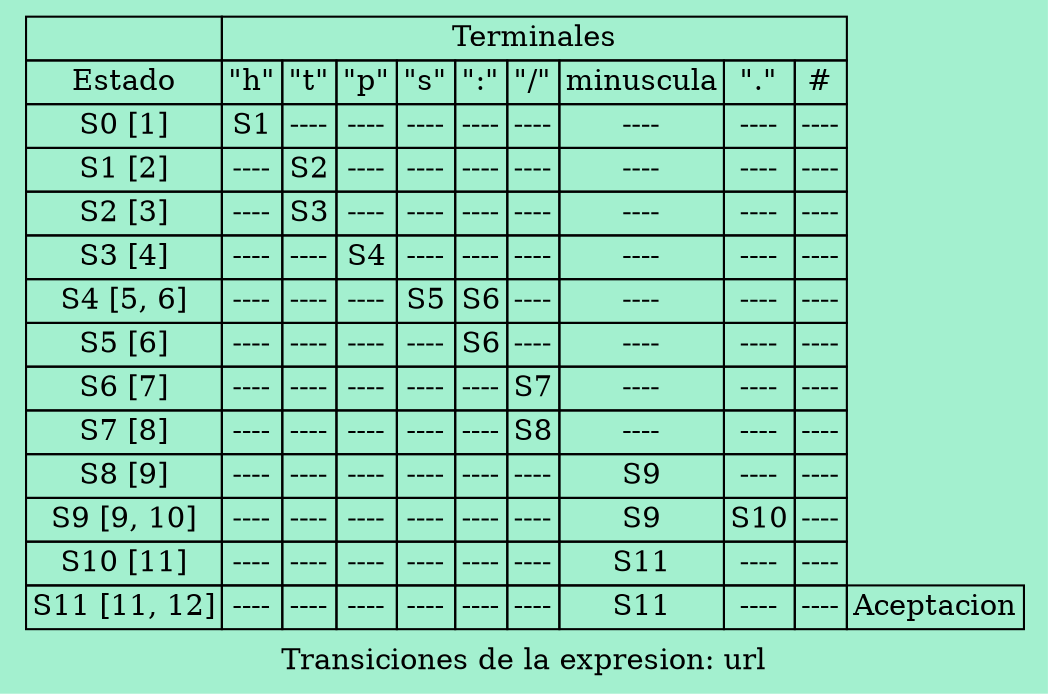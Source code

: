 digraph Transiciones{
    rankdir=LR;
    bgcolor = "#A3F0CF"
    node [shape=plaintext];
    edge [arrowhead=empty];
    
    // Encabezado de la tabla
    header [label=
    <
        <table border="0" cellborder="1" cellspacing="0">
            <tr>
                <td></td>
                <td colspan="9">Terminales</td>
            </tr>
            <tr>
                <td>Estado</td><td>"h"</td>
<td>"t"</td>
<td>"p"</td>
<td>"s"</td>
<td>":"</td>
<td>"/"</td>
<td>minuscula</td>
<td>"."</td>
<td>#</td>
</tr>
<tr>
                <td>S0 [1]</td>
<td>S1</td><td>----</td><td>----</td><td>----</td><td>----</td><td>----</td><td>----</td><td>----</td><td>----</td></tr>
<tr>
                <td>S1 [2]</td>
<td>----</td><td>S2</td><td>----</td><td>----</td><td>----</td><td>----</td><td>----</td><td>----</td><td>----</td></tr>
<tr>
                <td>S2 [3]</td>
<td>----</td><td>S3</td><td>----</td><td>----</td><td>----</td><td>----</td><td>----</td><td>----</td><td>----</td></tr>
<tr>
                <td>S3 [4]</td>
<td>----</td><td>----</td><td>S4</td><td>----</td><td>----</td><td>----</td><td>----</td><td>----</td><td>----</td></tr>
<tr>
                <td>S4 [5, 6]</td>
<td>----</td><td>----</td><td>----</td><td>S5</td><td>S6</td><td>----</td><td>----</td><td>----</td><td>----</td></tr>
<tr>
                <td>S5 [6]</td>
<td>----</td><td>----</td><td>----</td><td>----</td><td>S6</td><td>----</td><td>----</td><td>----</td><td>----</td></tr>
<tr>
                <td>S6 [7]</td>
<td>----</td><td>----</td><td>----</td><td>----</td><td>----</td><td>S7</td><td>----</td><td>----</td><td>----</td></tr>
<tr>
                <td>S7 [8]</td>
<td>----</td><td>----</td><td>----</td><td>----</td><td>----</td><td>S8</td><td>----</td><td>----</td><td>----</td></tr>
<tr>
                <td>S8 [9]</td>
<td>----</td><td>----</td><td>----</td><td>----</td><td>----</td><td>----</td><td>S9</td><td>----</td><td>----</td></tr>
<tr>
                <td>S9 [9, 10]</td>
<td>----</td><td>----</td><td>----</td><td>----</td><td>----</td><td>----</td><td>S9</td><td>S10</td><td>----</td></tr>
<tr>
                <td>S10 [11]</td>
<td>----</td><td>----</td><td>----</td><td>----</td><td>----</td><td>----</td><td>S11</td><td>----</td><td>----</td></tr>
<tr>
                <td>S11 [11, 12]</td>
<td>----</td><td>----</td><td>----</td><td>----</td><td>----</td><td>----</td><td>S11</td><td>----</td><td>----</td><td>Aceptacion</td></tr>
        </table>
    >];
label="Transiciones de la expresion: url"}
